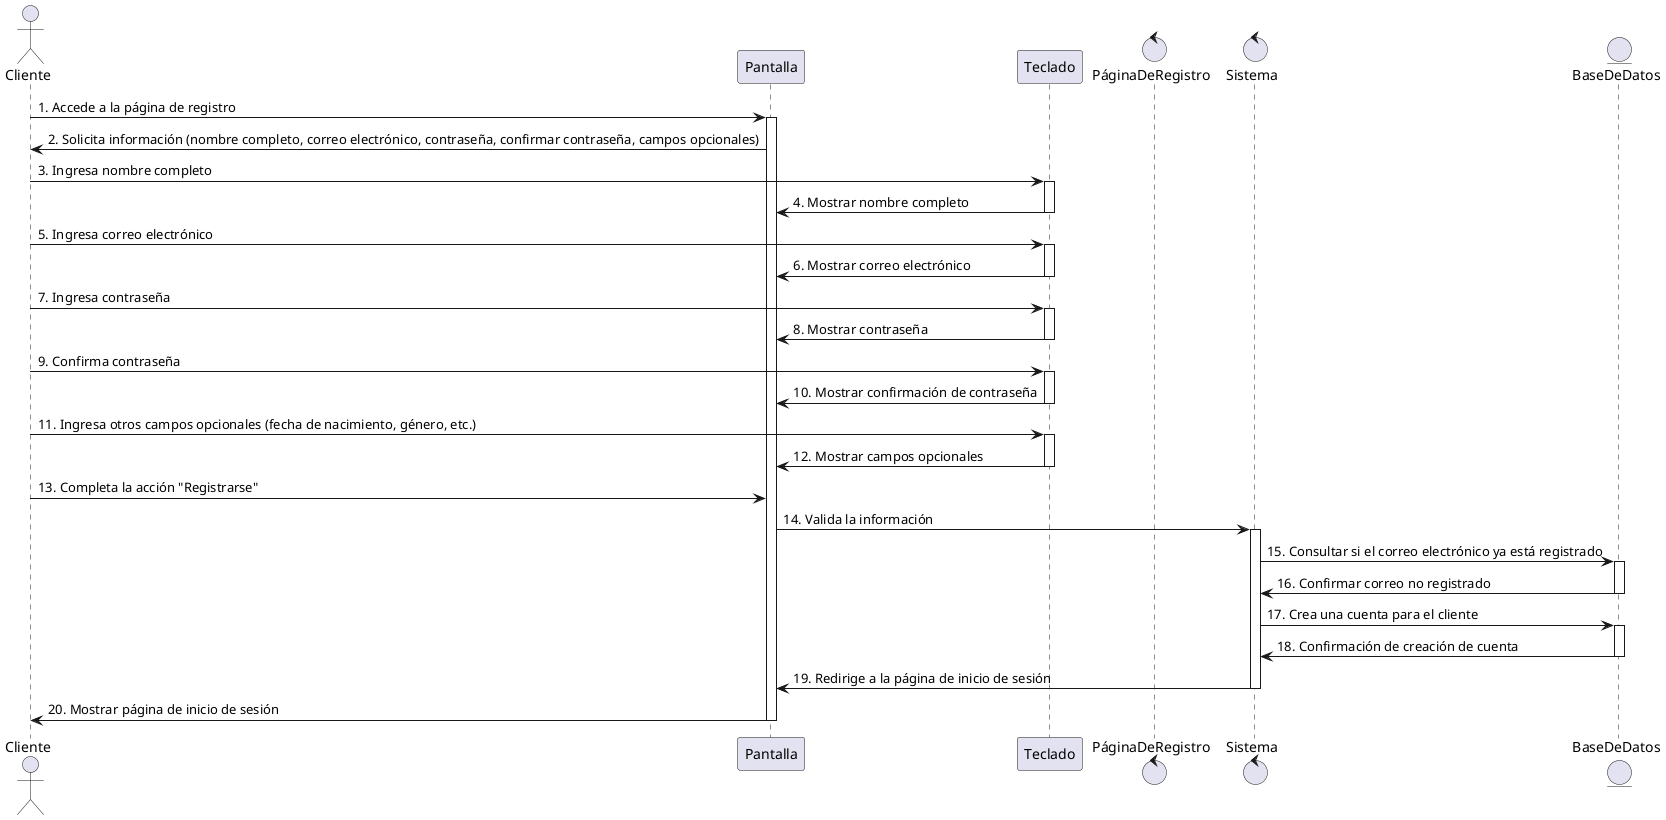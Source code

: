 @startuml
actor Cliente
participant Pantalla
participant Teclado
control PáginaDeRegistro
control Sistema
entity BaseDeDatos

Cliente -> Pantalla : 1. Accede a la página de registro
activate Pantalla

Pantalla -> Cliente : 2. Solicita información (nombre completo, correo electrónico, contraseña, confirmar contraseña, campos opcionales)
Cliente -> Teclado : 3. Ingresa nombre completo
activate Teclado

Teclado -> Pantalla : 4. Mostrar nombre completo
deactivate Teclado

Cliente -> Teclado : 5. Ingresa correo electrónico
activate Teclado

Teclado -> Pantalla : 6. Mostrar correo electrónico
deactivate Teclado

Cliente -> Teclado : 7. Ingresa contraseña
activate Teclado

Teclado -> Pantalla : 8. Mostrar contraseña
deactivate Teclado

Cliente -> Teclado : 9. Confirma contraseña
activate Teclado

Teclado -> Pantalla : 10. Mostrar confirmación de contraseña
deactivate Teclado

Cliente -> Teclado : 11. Ingresa otros campos opcionales (fecha de nacimiento, género, etc.)
activate Teclado

Teclado -> Pantalla : 12. Mostrar campos opcionales
deactivate Teclado

Cliente -> Pantalla : 13. Completa la acción "Registrarse"
deactivate Cliente

Pantalla -> Sistema : 14. Valida la información
activate Sistema

Sistema -> BaseDeDatos : 15. Consultar si el correo electrónico ya está registrado
activate BaseDeDatos

BaseDeDatos -> Sistema : 16. Confirmar correo no registrado
deactivate BaseDeDatos

Sistema -> BaseDeDatos : 17. Crea una cuenta para el cliente
activate BaseDeDatos

BaseDeDatos -> Sistema : 18. Confirmación de creación de cuenta
deactivate BaseDeDatos

Sistema -> Pantalla : 19. Redirige a la página de inicio de sesión
deactivate Sistema
Pantalla -> Cliente : 20. Mostrar página de inicio de sesión
deactivate Pantalla
@enduml
